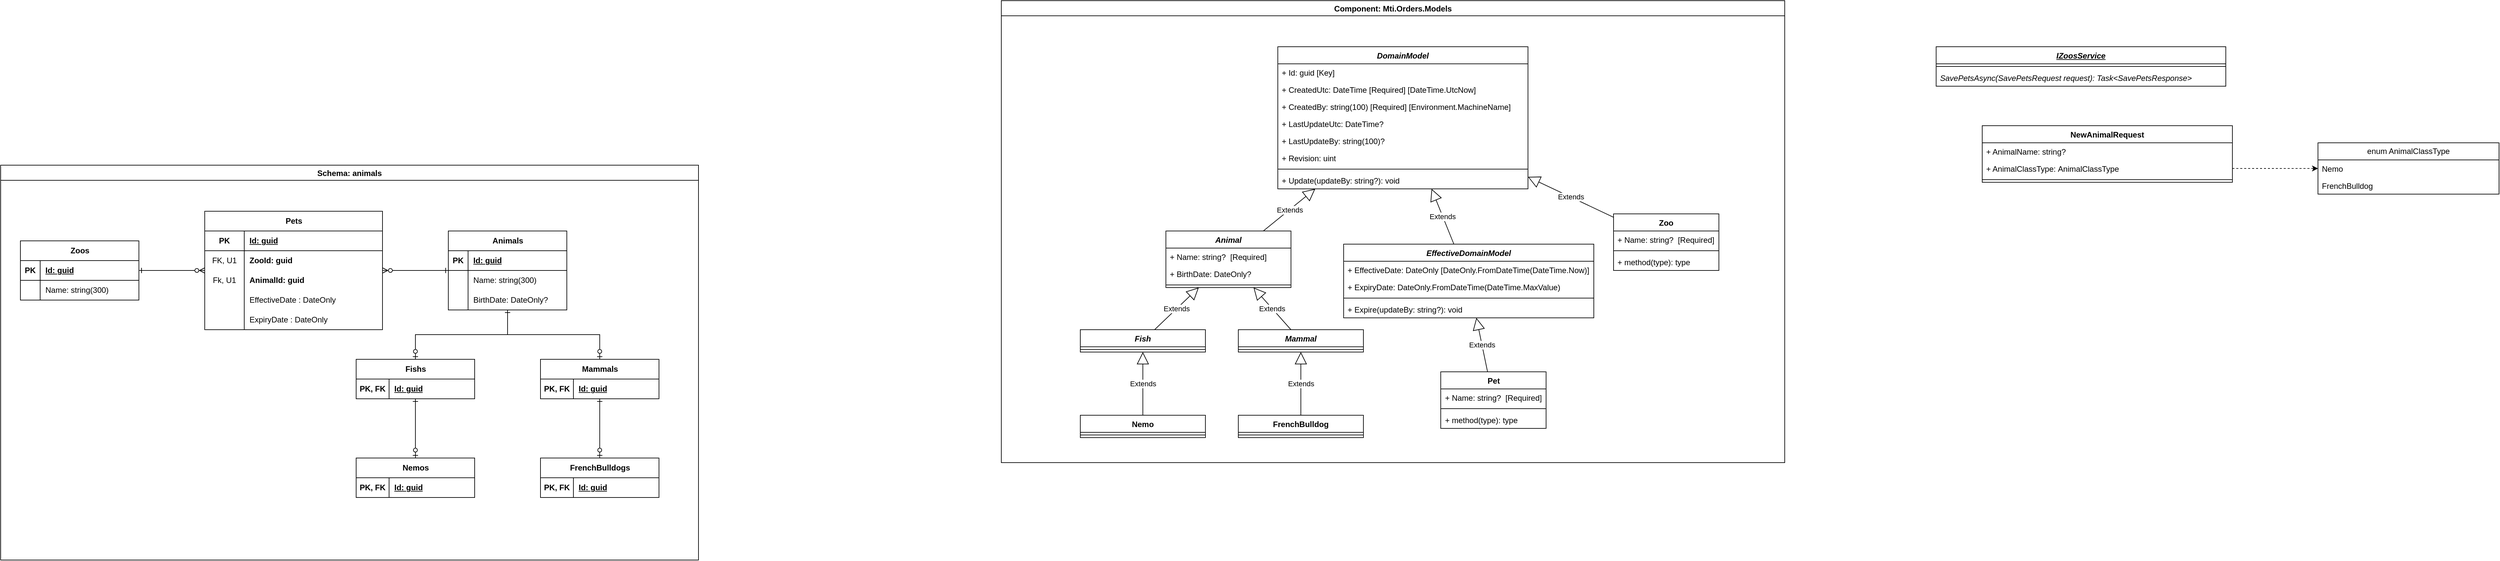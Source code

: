 <mxfile version="28.0.4">
  <diagram name="Page-1" id="_4CO3BgH9kMVLNDz86mz">
    <mxGraphModel dx="1310" dy="695" grid="1" gridSize="10" guides="1" tooltips="1" connect="1" arrows="1" fold="1" page="1" pageScale="1" pageWidth="850" pageHeight="1100" math="0" shadow="0">
      <root>
        <mxCell id="0" />
        <mxCell id="1" parent="0" />
        <mxCell id="ZbPvroxc9PfUL8jWCel5-99" value="Component: Mti.Orders.Models" style="swimlane;" vertex="1" parent="1">
          <mxGeometry x="1640" y="210" width="1190" height="702" as="geometry" />
        </mxCell>
        <mxCell id="ZbPvroxc9PfUL8jWCel5-31" value="&lt;span style=&quot;text-wrap-mode: nowrap;&quot;&gt;Animal&lt;/span&gt;" style="swimlane;fontStyle=3;align=center;verticalAlign=top;childLayout=stackLayout;horizontal=1;startSize=26;horizontalStack=0;resizeParent=1;resizeParentMax=0;resizeLast=0;collapsible=1;marginBottom=0;whiteSpace=wrap;html=1;" vertex="1" parent="ZbPvroxc9PfUL8jWCel5-99">
          <mxGeometry x="250" y="350" width="190" height="86" as="geometry" />
        </mxCell>
        <mxCell id="ZbPvroxc9PfUL8jWCel5-32" value="+ Name: string?&amp;nbsp;&amp;nbsp;[Required]" style="text;strokeColor=none;fillColor=none;align=left;verticalAlign=top;spacingLeft=4;spacingRight=4;overflow=hidden;rotatable=0;points=[[0,0.5],[1,0.5]];portConstraint=eastwest;whiteSpace=wrap;html=1;" vertex="1" parent="ZbPvroxc9PfUL8jWCel5-31">
          <mxGeometry y="26" width="190" height="26" as="geometry" />
        </mxCell>
        <mxCell id="ZbPvroxc9PfUL8jWCel5-33" value="+ BirthDate: DateOnly?" style="text;strokeColor=none;fillColor=none;align=left;verticalAlign=top;spacingLeft=4;spacingRight=4;overflow=hidden;rotatable=0;points=[[0,0.5],[1,0.5]];portConstraint=eastwest;whiteSpace=wrap;html=1;" vertex="1" parent="ZbPvroxc9PfUL8jWCel5-31">
          <mxGeometry y="52" width="190" height="26" as="geometry" />
        </mxCell>
        <mxCell id="ZbPvroxc9PfUL8jWCel5-34" value="" style="line;strokeWidth=1;fillColor=none;align=left;verticalAlign=middle;spacingTop=-1;spacingLeft=3;spacingRight=3;rotatable=0;labelPosition=right;points=[];portConstraint=eastwest;strokeColor=inherit;" vertex="1" parent="ZbPvroxc9PfUL8jWCel5-31">
          <mxGeometry y="78" width="190" height="8" as="geometry" />
        </mxCell>
        <mxCell id="ZbPvroxc9PfUL8jWCel5-35" value="&lt;span style=&quot;text-wrap-mode: nowrap;&quot;&gt;Fish&lt;/span&gt;" style="swimlane;fontStyle=3;align=center;verticalAlign=top;childLayout=stackLayout;horizontal=1;startSize=26;horizontalStack=0;resizeParent=1;resizeParentMax=0;resizeLast=0;collapsible=1;marginBottom=0;whiteSpace=wrap;html=1;" vertex="1" parent="ZbPvroxc9PfUL8jWCel5-99">
          <mxGeometry x="120" y="500" width="190" height="34" as="geometry" />
        </mxCell>
        <mxCell id="ZbPvroxc9PfUL8jWCel5-36" value="" style="line;strokeWidth=1;fillColor=none;align=left;verticalAlign=middle;spacingTop=-1;spacingLeft=3;spacingRight=3;rotatable=0;labelPosition=right;points=[];portConstraint=eastwest;strokeColor=inherit;" vertex="1" parent="ZbPvroxc9PfUL8jWCel5-35">
          <mxGeometry y="26" width="190" height="8" as="geometry" />
        </mxCell>
        <mxCell id="ZbPvroxc9PfUL8jWCel5-37" value="&lt;span style=&quot;text-wrap-mode: nowrap;&quot;&gt;Mammal&lt;/span&gt;" style="swimlane;fontStyle=3;align=center;verticalAlign=top;childLayout=stackLayout;horizontal=1;startSize=26;horizontalStack=0;resizeParent=1;resizeParentMax=0;resizeLast=0;collapsible=1;marginBottom=0;whiteSpace=wrap;html=1;" vertex="1" parent="ZbPvroxc9PfUL8jWCel5-99">
          <mxGeometry x="360" y="500" width="190" height="34" as="geometry" />
        </mxCell>
        <mxCell id="ZbPvroxc9PfUL8jWCel5-38" value="" style="line;strokeWidth=1;fillColor=none;align=left;verticalAlign=middle;spacingTop=-1;spacingLeft=3;spacingRight=3;rotatable=0;labelPosition=right;points=[];portConstraint=eastwest;strokeColor=inherit;" vertex="1" parent="ZbPvroxc9PfUL8jWCel5-37">
          <mxGeometry y="26" width="190" height="8" as="geometry" />
        </mxCell>
        <mxCell id="ZbPvroxc9PfUL8jWCel5-39" value="Extends" style="endArrow=block;endSize=16;endFill=0;html=1;rounded=0;" edge="1" parent="ZbPvroxc9PfUL8jWCel5-99" source="ZbPvroxc9PfUL8jWCel5-35" target="ZbPvroxc9PfUL8jWCel5-31">
          <mxGeometry width="160" relative="1" as="geometry">
            <mxPoint x="200" y="600" as="sourcePoint" />
            <mxPoint x="360" y="600" as="targetPoint" />
          </mxGeometry>
        </mxCell>
        <mxCell id="ZbPvroxc9PfUL8jWCel5-40" value="Extends" style="endArrow=block;endSize=16;endFill=0;html=1;rounded=0;" edge="1" parent="ZbPvroxc9PfUL8jWCel5-99" source="ZbPvroxc9PfUL8jWCel5-37" target="ZbPvroxc9PfUL8jWCel5-31">
          <mxGeometry width="160" relative="1" as="geometry">
            <mxPoint x="320" y="664" as="sourcePoint" />
            <mxPoint x="396" y="580" as="targetPoint" />
          </mxGeometry>
        </mxCell>
        <mxCell id="ZbPvroxc9PfUL8jWCel5-41" value="&lt;span style=&quot;text-wrap-mode: nowrap;&quot;&gt;Nemo&lt;/span&gt;" style="swimlane;fontStyle=1;align=center;verticalAlign=top;childLayout=stackLayout;horizontal=1;startSize=26;horizontalStack=0;resizeParent=1;resizeParentMax=0;resizeLast=0;collapsible=1;marginBottom=0;whiteSpace=wrap;html=1;" vertex="1" parent="ZbPvroxc9PfUL8jWCel5-99">
          <mxGeometry x="120" y="630" width="190" height="34" as="geometry" />
        </mxCell>
        <mxCell id="ZbPvroxc9PfUL8jWCel5-42" value="" style="line;strokeWidth=1;fillColor=none;align=left;verticalAlign=middle;spacingTop=-1;spacingLeft=3;spacingRight=3;rotatable=0;labelPosition=right;points=[];portConstraint=eastwest;strokeColor=inherit;" vertex="1" parent="ZbPvroxc9PfUL8jWCel5-41">
          <mxGeometry y="26" width="190" height="8" as="geometry" />
        </mxCell>
        <mxCell id="ZbPvroxc9PfUL8jWCel5-43" value="&lt;span style=&quot;text-wrap-mode: nowrap;&quot;&gt;FrenchBulldog&lt;/span&gt;" style="swimlane;fontStyle=1;align=center;verticalAlign=top;childLayout=stackLayout;horizontal=1;startSize=26;horizontalStack=0;resizeParent=1;resizeParentMax=0;resizeLast=0;collapsible=1;marginBottom=0;whiteSpace=wrap;html=1;" vertex="1" parent="ZbPvroxc9PfUL8jWCel5-99">
          <mxGeometry x="360" y="630" width="190" height="34" as="geometry" />
        </mxCell>
        <mxCell id="ZbPvroxc9PfUL8jWCel5-44" value="" style="line;strokeWidth=1;fillColor=none;align=left;verticalAlign=middle;spacingTop=-1;spacingLeft=3;spacingRight=3;rotatable=0;labelPosition=right;points=[];portConstraint=eastwest;strokeColor=inherit;" vertex="1" parent="ZbPvroxc9PfUL8jWCel5-43">
          <mxGeometry y="26" width="190" height="8" as="geometry" />
        </mxCell>
        <mxCell id="ZbPvroxc9PfUL8jWCel5-45" value="Extends" style="endArrow=block;endSize=16;endFill=0;html=1;rounded=0;" edge="1" parent="ZbPvroxc9PfUL8jWCel5-99" source="ZbPvroxc9PfUL8jWCel5-41" target="ZbPvroxc9PfUL8jWCel5-35">
          <mxGeometry width="160" relative="1" as="geometry">
            <mxPoint x="280" y="794" as="sourcePoint" />
            <mxPoint x="356" y="710" as="targetPoint" />
          </mxGeometry>
        </mxCell>
        <mxCell id="ZbPvroxc9PfUL8jWCel5-46" value="Extends" style="endArrow=block;endSize=16;endFill=0;html=1;rounded=0;" edge="1" parent="ZbPvroxc9PfUL8jWCel5-99" source="ZbPvroxc9PfUL8jWCel5-43" target="ZbPvroxc9PfUL8jWCel5-37">
          <mxGeometry width="160" relative="1" as="geometry">
            <mxPoint x="370" y="664" as="sourcePoint" />
            <mxPoint x="446" y="580" as="targetPoint" />
          </mxGeometry>
        </mxCell>
        <mxCell id="ZbPvroxc9PfUL8jWCel5-72" value="Extends" style="endArrow=block;endSize=16;endFill=0;html=1;rounded=0;" edge="1" parent="ZbPvroxc9PfUL8jWCel5-99" source="ZbPvroxc9PfUL8jWCel5-31" target="ZbPvroxc9PfUL8jWCel5-73">
          <mxGeometry width="160" relative="1" as="geometry">
            <mxPoint x="570" y="460" as="sourcePoint" />
            <mxPoint x="656" y="370" as="targetPoint" />
          </mxGeometry>
        </mxCell>
        <mxCell id="ZbPvroxc9PfUL8jWCel5-73" value="&lt;span style=&quot;text-wrap-mode: nowrap;&quot;&gt;DomainModel&lt;/span&gt;" style="swimlane;fontStyle=3;align=center;verticalAlign=top;childLayout=stackLayout;horizontal=1;startSize=26;horizontalStack=0;resizeParent=1;resizeParentMax=0;resizeLast=0;collapsible=1;marginBottom=0;whiteSpace=wrap;html=1;" vertex="1" parent="ZbPvroxc9PfUL8jWCel5-99">
          <mxGeometry x="420" y="70" width="380" height="216" as="geometry" />
        </mxCell>
        <mxCell id="ZbPvroxc9PfUL8jWCel5-74" value="+ Id: guid [Key]&amp;nbsp;" style="text;strokeColor=none;fillColor=none;align=left;verticalAlign=top;spacingLeft=4;spacingRight=4;overflow=hidden;rotatable=0;points=[[0,0.5],[1,0.5]];portConstraint=eastwest;whiteSpace=wrap;html=1;" vertex="1" parent="ZbPvroxc9PfUL8jWCel5-73">
          <mxGeometry y="26" width="380" height="26" as="geometry" />
        </mxCell>
        <mxCell id="ZbPvroxc9PfUL8jWCel5-75" value="+ CreatedUtc: DateTime [Required]&amp;nbsp;[DateTime.UtcNow]" style="text;strokeColor=none;fillColor=none;align=left;verticalAlign=top;spacingLeft=4;spacingRight=4;overflow=hidden;rotatable=0;points=[[0,0.5],[1,0.5]];portConstraint=eastwest;whiteSpace=wrap;html=1;" vertex="1" parent="ZbPvroxc9PfUL8jWCel5-73">
          <mxGeometry y="52" width="380" height="26" as="geometry" />
        </mxCell>
        <mxCell id="ZbPvroxc9PfUL8jWCel5-76" value="+ CreatedBy: string(100) [Required]&amp;nbsp;[Environment.MachineName]" style="text;strokeColor=none;fillColor=none;align=left;verticalAlign=top;spacingLeft=4;spacingRight=4;overflow=hidden;rotatable=0;points=[[0,0.5],[1,0.5]];portConstraint=eastwest;whiteSpace=wrap;html=1;" vertex="1" parent="ZbPvroxc9PfUL8jWCel5-73">
          <mxGeometry y="78" width="380" height="26" as="geometry" />
        </mxCell>
        <mxCell id="ZbPvroxc9PfUL8jWCel5-77" value="+ LastUpdateUtc: DateTime?" style="text;strokeColor=none;fillColor=none;align=left;verticalAlign=top;spacingLeft=4;spacingRight=4;overflow=hidden;rotatable=0;points=[[0,0.5],[1,0.5]];portConstraint=eastwest;whiteSpace=wrap;html=1;" vertex="1" parent="ZbPvroxc9PfUL8jWCel5-73">
          <mxGeometry y="104" width="380" height="26" as="geometry" />
        </mxCell>
        <mxCell id="ZbPvroxc9PfUL8jWCel5-78" value="+ LastUpdateBy: string(100)?" style="text;strokeColor=none;fillColor=none;align=left;verticalAlign=top;spacingLeft=4;spacingRight=4;overflow=hidden;rotatable=0;points=[[0,0.5],[1,0.5]];portConstraint=eastwest;whiteSpace=wrap;html=1;" vertex="1" parent="ZbPvroxc9PfUL8jWCel5-73">
          <mxGeometry y="130" width="380" height="26" as="geometry" />
        </mxCell>
        <mxCell id="ZbPvroxc9PfUL8jWCel5-79" value="+ Revision: uint" style="text;strokeColor=none;fillColor=none;align=left;verticalAlign=top;spacingLeft=4;spacingRight=4;overflow=hidden;rotatable=0;points=[[0,0.5],[1,0.5]];portConstraint=eastwest;whiteSpace=wrap;html=1;" vertex="1" parent="ZbPvroxc9PfUL8jWCel5-73">
          <mxGeometry y="156" width="380" height="26" as="geometry" />
        </mxCell>
        <mxCell id="ZbPvroxc9PfUL8jWCel5-80" value="" style="line;strokeWidth=1;fillColor=none;align=left;verticalAlign=middle;spacingTop=-1;spacingLeft=3;spacingRight=3;rotatable=0;labelPosition=right;points=[];portConstraint=eastwest;strokeColor=inherit;" vertex="1" parent="ZbPvroxc9PfUL8jWCel5-73">
          <mxGeometry y="182" width="380" height="8" as="geometry" />
        </mxCell>
        <mxCell id="ZbPvroxc9PfUL8jWCel5-81" value="+ Update(updateBy: string?): void" style="text;strokeColor=none;fillColor=none;align=left;verticalAlign=top;spacingLeft=4;spacingRight=4;overflow=hidden;rotatable=0;points=[[0,0.5],[1,0.5]];portConstraint=eastwest;whiteSpace=wrap;html=1;" vertex="1" parent="ZbPvroxc9PfUL8jWCel5-73">
          <mxGeometry y="190" width="380" height="26" as="geometry" />
        </mxCell>
        <mxCell id="ZbPvroxc9PfUL8jWCel5-82" value="Zoo" style="swimlane;fontStyle=1;align=center;verticalAlign=top;childLayout=stackLayout;horizontal=1;startSize=26;horizontalStack=0;resizeParent=1;resizeParentMax=0;resizeLast=0;collapsible=1;marginBottom=0;whiteSpace=wrap;html=1;" vertex="1" parent="ZbPvroxc9PfUL8jWCel5-99">
          <mxGeometry x="930" y="324" width="160" height="86" as="geometry" />
        </mxCell>
        <mxCell id="ZbPvroxc9PfUL8jWCel5-83" value="+ Name: string?&amp;nbsp;&amp;nbsp;[Required]" style="text;strokeColor=none;fillColor=none;align=left;verticalAlign=top;spacingLeft=4;spacingRight=4;overflow=hidden;rotatable=0;points=[[0,0.5],[1,0.5]];portConstraint=eastwest;whiteSpace=wrap;html=1;" vertex="1" parent="ZbPvroxc9PfUL8jWCel5-82">
          <mxGeometry y="26" width="160" height="26" as="geometry" />
        </mxCell>
        <mxCell id="ZbPvroxc9PfUL8jWCel5-84" value="" style="line;strokeWidth=1;fillColor=none;align=left;verticalAlign=middle;spacingTop=-1;spacingLeft=3;spacingRight=3;rotatable=0;labelPosition=right;points=[];portConstraint=eastwest;strokeColor=inherit;" vertex="1" parent="ZbPvroxc9PfUL8jWCel5-82">
          <mxGeometry y="52" width="160" height="8" as="geometry" />
        </mxCell>
        <mxCell id="ZbPvroxc9PfUL8jWCel5-85" value="+ method(type): type" style="text;strokeColor=none;fillColor=none;align=left;verticalAlign=top;spacingLeft=4;spacingRight=4;overflow=hidden;rotatable=0;points=[[0,0.5],[1,0.5]];portConstraint=eastwest;whiteSpace=wrap;html=1;" vertex="1" parent="ZbPvroxc9PfUL8jWCel5-82">
          <mxGeometry y="60" width="160" height="26" as="geometry" />
        </mxCell>
        <mxCell id="ZbPvroxc9PfUL8jWCel5-86" value="Extends" style="endArrow=block;endSize=16;endFill=0;html=1;rounded=0;" edge="1" parent="ZbPvroxc9PfUL8jWCel5-99" source="ZbPvroxc9PfUL8jWCel5-82" target="ZbPvroxc9PfUL8jWCel5-73">
          <mxGeometry width="160" relative="1" as="geometry">
            <mxPoint x="730" y="450" as="sourcePoint" />
            <mxPoint x="868" y="380" as="targetPoint" />
          </mxGeometry>
        </mxCell>
        <mxCell id="ZbPvroxc9PfUL8jWCel5-87" value="Pet" style="swimlane;fontStyle=1;align=center;verticalAlign=top;childLayout=stackLayout;horizontal=1;startSize=26;horizontalStack=0;resizeParent=1;resizeParentMax=0;resizeLast=0;collapsible=1;marginBottom=0;whiteSpace=wrap;html=1;" vertex="1" parent="ZbPvroxc9PfUL8jWCel5-99">
          <mxGeometry x="667.5" y="564" width="160" height="86" as="geometry" />
        </mxCell>
        <mxCell id="ZbPvroxc9PfUL8jWCel5-88" value="+ Name: string?&amp;nbsp;&amp;nbsp;[Required]" style="text;strokeColor=none;fillColor=none;align=left;verticalAlign=top;spacingLeft=4;spacingRight=4;overflow=hidden;rotatable=0;points=[[0,0.5],[1,0.5]];portConstraint=eastwest;whiteSpace=wrap;html=1;" vertex="1" parent="ZbPvroxc9PfUL8jWCel5-87">
          <mxGeometry y="26" width="160" height="26" as="geometry" />
        </mxCell>
        <mxCell id="ZbPvroxc9PfUL8jWCel5-89" value="" style="line;strokeWidth=1;fillColor=none;align=left;verticalAlign=middle;spacingTop=-1;spacingLeft=3;spacingRight=3;rotatable=0;labelPosition=right;points=[];portConstraint=eastwest;strokeColor=inherit;" vertex="1" parent="ZbPvroxc9PfUL8jWCel5-87">
          <mxGeometry y="52" width="160" height="8" as="geometry" />
        </mxCell>
        <mxCell id="ZbPvroxc9PfUL8jWCel5-90" value="+ method(type): type" style="text;strokeColor=none;fillColor=none;align=left;verticalAlign=top;spacingLeft=4;spacingRight=4;overflow=hidden;rotatable=0;points=[[0,0.5],[1,0.5]];portConstraint=eastwest;whiteSpace=wrap;html=1;" vertex="1" parent="ZbPvroxc9PfUL8jWCel5-87">
          <mxGeometry y="60" width="160" height="26" as="geometry" />
        </mxCell>
        <mxCell id="ZbPvroxc9PfUL8jWCel5-91" value="Extends" style="endArrow=block;endSize=16;endFill=0;html=1;rounded=0;" edge="1" parent="ZbPvroxc9PfUL8jWCel5-99" source="ZbPvroxc9PfUL8jWCel5-87" target="ZbPvroxc9PfUL8jWCel5-92">
          <mxGeometry width="160" relative="1" as="geometry">
            <mxPoint x="793" y="508" as="sourcePoint" />
            <mxPoint x="690" y="460" as="targetPoint" />
          </mxGeometry>
        </mxCell>
        <mxCell id="ZbPvroxc9PfUL8jWCel5-92" value="&lt;span style=&quot;text-wrap-mode: nowrap;&quot;&gt;EffectiveDomainModel&lt;/span&gt;" style="swimlane;fontStyle=3;align=center;verticalAlign=top;childLayout=stackLayout;horizontal=1;startSize=26;horizontalStack=0;resizeParent=1;resizeParentMax=0;resizeLast=0;collapsible=1;marginBottom=0;whiteSpace=wrap;html=1;" vertex="1" parent="ZbPvroxc9PfUL8jWCel5-99">
          <mxGeometry x="520" y="370" width="380" height="112" as="geometry" />
        </mxCell>
        <mxCell id="ZbPvroxc9PfUL8jWCel5-93" value="+ EffectiveDate: DateOnly [DateOnly.FromDateTime(DateTime.Now)]" style="text;strokeColor=none;fillColor=none;align=left;verticalAlign=top;spacingLeft=4;spacingRight=4;overflow=hidden;rotatable=0;points=[[0,0.5],[1,0.5]];portConstraint=eastwest;whiteSpace=wrap;html=1;" vertex="1" parent="ZbPvroxc9PfUL8jWCel5-92">
          <mxGeometry y="26" width="380" height="26" as="geometry" />
        </mxCell>
        <mxCell id="ZbPvroxc9PfUL8jWCel5-94" value="+ ExpiryDate: DateOnly.FromDateTime(DateTime.MaxValue)" style="text;strokeColor=none;fillColor=none;align=left;verticalAlign=top;spacingLeft=4;spacingRight=4;overflow=hidden;rotatable=0;points=[[0,0.5],[1,0.5]];portConstraint=eastwest;whiteSpace=wrap;html=1;" vertex="1" parent="ZbPvroxc9PfUL8jWCel5-92">
          <mxGeometry y="52" width="380" height="26" as="geometry" />
        </mxCell>
        <mxCell id="ZbPvroxc9PfUL8jWCel5-95" value="" style="line;strokeWidth=1;fillColor=none;align=left;verticalAlign=middle;spacingTop=-1;spacingLeft=3;spacingRight=3;rotatable=0;labelPosition=right;points=[];portConstraint=eastwest;strokeColor=inherit;" vertex="1" parent="ZbPvroxc9PfUL8jWCel5-92">
          <mxGeometry y="78" width="380" height="8" as="geometry" />
        </mxCell>
        <mxCell id="ZbPvroxc9PfUL8jWCel5-96" value="+ Expire(updateBy: string?): void" style="text;strokeColor=none;fillColor=none;align=left;verticalAlign=top;spacingLeft=4;spacingRight=4;overflow=hidden;rotatable=0;points=[[0,0.5],[1,0.5]];portConstraint=eastwest;whiteSpace=wrap;html=1;" vertex="1" parent="ZbPvroxc9PfUL8jWCel5-92">
          <mxGeometry y="86" width="380" height="26" as="geometry" />
        </mxCell>
        <mxCell id="ZbPvroxc9PfUL8jWCel5-97" value="Extends" style="endArrow=block;endSize=16;endFill=0;html=1;rounded=0;" edge="1" parent="ZbPvroxc9PfUL8jWCel5-99" source="ZbPvroxc9PfUL8jWCel5-92" target="ZbPvroxc9PfUL8jWCel5-73">
          <mxGeometry width="160" relative="1" as="geometry">
            <mxPoint x="951" y="792" as="sourcePoint" />
            <mxPoint x="930" y="690" as="targetPoint" />
          </mxGeometry>
        </mxCell>
        <mxCell id="ZbPvroxc9PfUL8jWCel5-100" value="Schema: animals" style="swimlane;startSize=23;" vertex="1" parent="1">
          <mxGeometry x="120" y="460" width="1060" height="600" as="geometry" />
        </mxCell>
        <mxCell id="ZbPvroxc9PfUL8jWCel5-1" value="Animals" style="shape=table;startSize=30;container=1;collapsible=1;childLayout=tableLayout;fixedRows=1;rowLines=0;fontStyle=1;align=center;resizeLast=1;html=1;" vertex="1" parent="ZbPvroxc9PfUL8jWCel5-100">
          <mxGeometry x="680" y="100" width="180" height="120" as="geometry" />
        </mxCell>
        <mxCell id="ZbPvroxc9PfUL8jWCel5-2" value="" style="shape=tableRow;horizontal=0;startSize=0;swimlaneHead=0;swimlaneBody=0;fillColor=none;collapsible=0;dropTarget=0;points=[[0,0.5],[1,0.5]];portConstraint=eastwest;top=0;left=0;right=0;bottom=1;" vertex="1" parent="ZbPvroxc9PfUL8jWCel5-1">
          <mxGeometry y="30" width="180" height="30" as="geometry" />
        </mxCell>
        <mxCell id="ZbPvroxc9PfUL8jWCel5-3" value="PK" style="shape=partialRectangle;connectable=0;fillColor=none;top=0;left=0;bottom=0;right=0;fontStyle=1;overflow=hidden;whiteSpace=wrap;html=1;" vertex="1" parent="ZbPvroxc9PfUL8jWCel5-2">
          <mxGeometry width="30" height="30" as="geometry">
            <mxRectangle width="30" height="30" as="alternateBounds" />
          </mxGeometry>
        </mxCell>
        <mxCell id="ZbPvroxc9PfUL8jWCel5-4" value="Id: guid" style="shape=partialRectangle;connectable=0;fillColor=none;top=0;left=0;bottom=0;right=0;align=left;spacingLeft=6;fontStyle=5;overflow=hidden;whiteSpace=wrap;html=1;" vertex="1" parent="ZbPvroxc9PfUL8jWCel5-2">
          <mxGeometry x="30" width="150" height="30" as="geometry">
            <mxRectangle width="150" height="30" as="alternateBounds" />
          </mxGeometry>
        </mxCell>
        <mxCell id="ZbPvroxc9PfUL8jWCel5-5" value="" style="shape=tableRow;horizontal=0;startSize=0;swimlaneHead=0;swimlaneBody=0;fillColor=none;collapsible=0;dropTarget=0;points=[[0,0.5],[1,0.5]];portConstraint=eastwest;top=0;left=0;right=0;bottom=0;" vertex="1" parent="ZbPvroxc9PfUL8jWCel5-1">
          <mxGeometry y="60" width="180" height="30" as="geometry" />
        </mxCell>
        <mxCell id="ZbPvroxc9PfUL8jWCel5-6" value="" style="shape=partialRectangle;connectable=0;fillColor=none;top=0;left=0;bottom=0;right=0;editable=1;overflow=hidden;whiteSpace=wrap;html=1;" vertex="1" parent="ZbPvroxc9PfUL8jWCel5-5">
          <mxGeometry width="30" height="30" as="geometry">
            <mxRectangle width="30" height="30" as="alternateBounds" />
          </mxGeometry>
        </mxCell>
        <mxCell id="ZbPvroxc9PfUL8jWCel5-7" value="Name: string(300)" style="shape=partialRectangle;connectable=0;fillColor=none;top=0;left=0;bottom=0;right=0;align=left;spacingLeft=6;overflow=hidden;whiteSpace=wrap;html=1;" vertex="1" parent="ZbPvroxc9PfUL8jWCel5-5">
          <mxGeometry x="30" width="150" height="30" as="geometry">
            <mxRectangle width="150" height="30" as="alternateBounds" />
          </mxGeometry>
        </mxCell>
        <mxCell id="ZbPvroxc9PfUL8jWCel5-8" value="" style="shape=tableRow;horizontal=0;startSize=0;swimlaneHead=0;swimlaneBody=0;fillColor=none;collapsible=0;dropTarget=0;points=[[0,0.5],[1,0.5]];portConstraint=eastwest;top=0;left=0;right=0;bottom=0;" vertex="1" parent="ZbPvroxc9PfUL8jWCel5-1">
          <mxGeometry y="90" width="180" height="30" as="geometry" />
        </mxCell>
        <mxCell id="ZbPvroxc9PfUL8jWCel5-9" value="" style="shape=partialRectangle;connectable=0;fillColor=none;top=0;left=0;bottom=0;right=0;editable=1;overflow=hidden;whiteSpace=wrap;html=1;" vertex="1" parent="ZbPvroxc9PfUL8jWCel5-8">
          <mxGeometry width="30" height="30" as="geometry">
            <mxRectangle width="30" height="30" as="alternateBounds" />
          </mxGeometry>
        </mxCell>
        <mxCell id="ZbPvroxc9PfUL8jWCel5-10" value="BirthDate: DateOnly?" style="shape=partialRectangle;connectable=0;fillColor=none;top=0;left=0;bottom=0;right=0;align=left;spacingLeft=6;overflow=hidden;whiteSpace=wrap;html=1;" vertex="1" parent="ZbPvroxc9PfUL8jWCel5-8">
          <mxGeometry x="30" width="150" height="30" as="geometry">
            <mxRectangle width="150" height="30" as="alternateBounds" />
          </mxGeometry>
        </mxCell>
        <mxCell id="ZbPvroxc9PfUL8jWCel5-11" style="edgeStyle=orthogonalEdgeStyle;rounded=0;orthogonalLoop=1;jettySize=auto;html=1;startArrow=ERzeroToOne;startFill=0;endArrow=ERone;endFill=0;" edge="1" parent="ZbPvroxc9PfUL8jWCel5-100" source="ZbPvroxc9PfUL8jWCel5-12" target="ZbPvroxc9PfUL8jWCel5-1">
          <mxGeometry relative="1" as="geometry" />
        </mxCell>
        <mxCell id="ZbPvroxc9PfUL8jWCel5-12" value="Fishs" style="shape=table;startSize=30;container=1;collapsible=1;childLayout=tableLayout;fixedRows=1;rowLines=0;fontStyle=1;align=center;resizeLast=1;html=1;" vertex="1" parent="ZbPvroxc9PfUL8jWCel5-100">
          <mxGeometry x="540" y="295" width="180" height="60" as="geometry" />
        </mxCell>
        <mxCell id="ZbPvroxc9PfUL8jWCel5-13" value="" style="shape=tableRow;horizontal=0;startSize=0;swimlaneHead=0;swimlaneBody=0;fillColor=none;collapsible=0;dropTarget=0;points=[[0,0.5],[1,0.5]];portConstraint=eastwest;top=0;left=0;right=0;bottom=1;" vertex="1" parent="ZbPvroxc9PfUL8jWCel5-12">
          <mxGeometry y="30" width="180" height="30" as="geometry" />
        </mxCell>
        <mxCell id="ZbPvroxc9PfUL8jWCel5-14" value="PK, FK" style="shape=partialRectangle;connectable=0;fillColor=none;top=0;left=0;bottom=0;right=0;fontStyle=1;overflow=hidden;whiteSpace=wrap;html=1;" vertex="1" parent="ZbPvroxc9PfUL8jWCel5-13">
          <mxGeometry width="50" height="30" as="geometry">
            <mxRectangle width="50" height="30" as="alternateBounds" />
          </mxGeometry>
        </mxCell>
        <mxCell id="ZbPvroxc9PfUL8jWCel5-15" value="Id: guid" style="shape=partialRectangle;connectable=0;fillColor=none;top=0;left=0;bottom=0;right=0;align=left;spacingLeft=6;fontStyle=5;overflow=hidden;whiteSpace=wrap;html=1;" vertex="1" parent="ZbPvroxc9PfUL8jWCel5-13">
          <mxGeometry x="50" width="130" height="30" as="geometry">
            <mxRectangle width="130" height="30" as="alternateBounds" />
          </mxGeometry>
        </mxCell>
        <mxCell id="ZbPvroxc9PfUL8jWCel5-16" value="Mammals" style="shape=table;startSize=30;container=1;collapsible=1;childLayout=tableLayout;fixedRows=1;rowLines=0;fontStyle=1;align=center;resizeLast=1;html=1;" vertex="1" parent="ZbPvroxc9PfUL8jWCel5-100">
          <mxGeometry x="820" y="295" width="180" height="60" as="geometry" />
        </mxCell>
        <mxCell id="ZbPvroxc9PfUL8jWCel5-17" value="" style="shape=tableRow;horizontal=0;startSize=0;swimlaneHead=0;swimlaneBody=0;fillColor=none;collapsible=0;dropTarget=0;points=[[0,0.5],[1,0.5]];portConstraint=eastwest;top=0;left=0;right=0;bottom=1;" vertex="1" parent="ZbPvroxc9PfUL8jWCel5-16">
          <mxGeometry y="30" width="180" height="30" as="geometry" />
        </mxCell>
        <mxCell id="ZbPvroxc9PfUL8jWCel5-18" value="PK, FK" style="shape=partialRectangle;connectable=0;fillColor=none;top=0;left=0;bottom=0;right=0;fontStyle=1;overflow=hidden;whiteSpace=wrap;html=1;" vertex="1" parent="ZbPvroxc9PfUL8jWCel5-17">
          <mxGeometry width="50" height="30" as="geometry">
            <mxRectangle width="50" height="30" as="alternateBounds" />
          </mxGeometry>
        </mxCell>
        <mxCell id="ZbPvroxc9PfUL8jWCel5-19" value="Id: guid" style="shape=partialRectangle;connectable=0;fillColor=none;top=0;left=0;bottom=0;right=0;align=left;spacingLeft=6;fontStyle=5;overflow=hidden;whiteSpace=wrap;html=1;" vertex="1" parent="ZbPvroxc9PfUL8jWCel5-17">
          <mxGeometry x="50" width="130" height="30" as="geometry">
            <mxRectangle width="130" height="30" as="alternateBounds" />
          </mxGeometry>
        </mxCell>
        <mxCell id="ZbPvroxc9PfUL8jWCel5-20" style="edgeStyle=orthogonalEdgeStyle;rounded=0;orthogonalLoop=1;jettySize=auto;html=1;startArrow=ERzeroToOne;startFill=0;endArrow=ERone;endFill=0;" edge="1" parent="ZbPvroxc9PfUL8jWCel5-100" source="ZbPvroxc9PfUL8jWCel5-16" target="ZbPvroxc9PfUL8jWCel5-1">
          <mxGeometry relative="1" as="geometry">
            <mxPoint x="930" y="335" as="sourcePoint" />
            <mxPoint x="1070" y="245" as="targetPoint" />
          </mxGeometry>
        </mxCell>
        <mxCell id="ZbPvroxc9PfUL8jWCel5-21" value="Nemos" style="shape=table;startSize=30;container=1;collapsible=1;childLayout=tableLayout;fixedRows=1;rowLines=0;fontStyle=1;align=center;resizeLast=1;html=1;" vertex="1" parent="ZbPvroxc9PfUL8jWCel5-100">
          <mxGeometry x="540" y="445" width="180" height="60" as="geometry" />
        </mxCell>
        <mxCell id="ZbPvroxc9PfUL8jWCel5-22" value="" style="shape=tableRow;horizontal=0;startSize=0;swimlaneHead=0;swimlaneBody=0;fillColor=none;collapsible=0;dropTarget=0;points=[[0,0.5],[1,0.5]];portConstraint=eastwest;top=0;left=0;right=0;bottom=1;" vertex="1" parent="ZbPvroxc9PfUL8jWCel5-21">
          <mxGeometry y="30" width="180" height="30" as="geometry" />
        </mxCell>
        <mxCell id="ZbPvroxc9PfUL8jWCel5-23" value="PK, FK" style="shape=partialRectangle;connectable=0;fillColor=none;top=0;left=0;bottom=0;right=0;fontStyle=1;overflow=hidden;whiteSpace=wrap;html=1;" vertex="1" parent="ZbPvroxc9PfUL8jWCel5-22">
          <mxGeometry width="50" height="30" as="geometry">
            <mxRectangle width="50" height="30" as="alternateBounds" />
          </mxGeometry>
        </mxCell>
        <mxCell id="ZbPvroxc9PfUL8jWCel5-24" value="Id: guid" style="shape=partialRectangle;connectable=0;fillColor=none;top=0;left=0;bottom=0;right=0;align=left;spacingLeft=6;fontStyle=5;overflow=hidden;whiteSpace=wrap;html=1;" vertex="1" parent="ZbPvroxc9PfUL8jWCel5-22">
          <mxGeometry x="50" width="130" height="30" as="geometry">
            <mxRectangle width="130" height="30" as="alternateBounds" />
          </mxGeometry>
        </mxCell>
        <mxCell id="ZbPvroxc9PfUL8jWCel5-25" value="FrenchBulldogs" style="shape=table;startSize=30;container=1;collapsible=1;childLayout=tableLayout;fixedRows=1;rowLines=0;fontStyle=1;align=center;resizeLast=1;html=1;" vertex="1" parent="ZbPvroxc9PfUL8jWCel5-100">
          <mxGeometry x="820" y="445" width="180" height="60" as="geometry" />
        </mxCell>
        <mxCell id="ZbPvroxc9PfUL8jWCel5-26" value="" style="shape=tableRow;horizontal=0;startSize=0;swimlaneHead=0;swimlaneBody=0;fillColor=none;collapsible=0;dropTarget=0;points=[[0,0.5],[1,0.5]];portConstraint=eastwest;top=0;left=0;right=0;bottom=1;" vertex="1" parent="ZbPvroxc9PfUL8jWCel5-25">
          <mxGeometry y="30" width="180" height="30" as="geometry" />
        </mxCell>
        <mxCell id="ZbPvroxc9PfUL8jWCel5-27" value="PK, FK" style="shape=partialRectangle;connectable=0;fillColor=none;top=0;left=0;bottom=0;right=0;fontStyle=1;overflow=hidden;whiteSpace=wrap;html=1;" vertex="1" parent="ZbPvroxc9PfUL8jWCel5-26">
          <mxGeometry width="50" height="30" as="geometry">
            <mxRectangle width="50" height="30" as="alternateBounds" />
          </mxGeometry>
        </mxCell>
        <mxCell id="ZbPvroxc9PfUL8jWCel5-28" value="Id: guid" style="shape=partialRectangle;connectable=0;fillColor=none;top=0;left=0;bottom=0;right=0;align=left;spacingLeft=6;fontStyle=5;overflow=hidden;whiteSpace=wrap;html=1;" vertex="1" parent="ZbPvroxc9PfUL8jWCel5-26">
          <mxGeometry x="50" width="130" height="30" as="geometry">
            <mxRectangle width="130" height="30" as="alternateBounds" />
          </mxGeometry>
        </mxCell>
        <mxCell id="ZbPvroxc9PfUL8jWCel5-29" style="edgeStyle=orthogonalEdgeStyle;rounded=0;orthogonalLoop=1;jettySize=auto;html=1;startArrow=ERzeroToOne;startFill=0;endArrow=ERone;endFill=0;" edge="1" parent="ZbPvroxc9PfUL8jWCel5-100" source="ZbPvroxc9PfUL8jWCel5-21" target="ZbPvroxc9PfUL8jWCel5-12">
          <mxGeometry relative="1" as="geometry">
            <mxPoint x="760" y="515" as="sourcePoint" />
            <mxPoint x="900" y="425" as="targetPoint" />
          </mxGeometry>
        </mxCell>
        <mxCell id="ZbPvroxc9PfUL8jWCel5-30" style="edgeStyle=orthogonalEdgeStyle;rounded=0;orthogonalLoop=1;jettySize=auto;html=1;startArrow=ERzeroToOne;startFill=0;endArrow=ERone;endFill=0;" edge="1" parent="ZbPvroxc9PfUL8jWCel5-100" source="ZbPvroxc9PfUL8jWCel5-25" target="ZbPvroxc9PfUL8jWCel5-16">
          <mxGeometry relative="1" as="geometry">
            <mxPoint x="770" y="475" as="sourcePoint" />
            <mxPoint x="770" y="385" as="targetPoint" />
          </mxGeometry>
        </mxCell>
        <mxCell id="ZbPvroxc9PfUL8jWCel5-47" value="Zoos" style="shape=table;startSize=30;container=1;collapsible=1;childLayout=tableLayout;fixedRows=1;rowLines=0;fontStyle=1;align=center;resizeLast=1;html=1;" vertex="1" parent="ZbPvroxc9PfUL8jWCel5-100">
          <mxGeometry x="30" y="115" width="180" height="90" as="geometry" />
        </mxCell>
        <mxCell id="ZbPvroxc9PfUL8jWCel5-48" value="" style="shape=tableRow;horizontal=0;startSize=0;swimlaneHead=0;swimlaneBody=0;fillColor=none;collapsible=0;dropTarget=0;points=[[0,0.5],[1,0.5]];portConstraint=eastwest;top=0;left=0;right=0;bottom=1;" vertex="1" parent="ZbPvroxc9PfUL8jWCel5-47">
          <mxGeometry y="30" width="180" height="30" as="geometry" />
        </mxCell>
        <mxCell id="ZbPvroxc9PfUL8jWCel5-49" value="PK" style="shape=partialRectangle;connectable=0;fillColor=none;top=0;left=0;bottom=0;right=0;fontStyle=1;overflow=hidden;whiteSpace=wrap;html=1;" vertex="1" parent="ZbPvroxc9PfUL8jWCel5-48">
          <mxGeometry width="30" height="30" as="geometry">
            <mxRectangle width="30" height="30" as="alternateBounds" />
          </mxGeometry>
        </mxCell>
        <mxCell id="ZbPvroxc9PfUL8jWCel5-50" value="Id: guid" style="shape=partialRectangle;connectable=0;fillColor=none;top=0;left=0;bottom=0;right=0;align=left;spacingLeft=6;fontStyle=5;overflow=hidden;whiteSpace=wrap;html=1;" vertex="1" parent="ZbPvroxc9PfUL8jWCel5-48">
          <mxGeometry x="30" width="150" height="30" as="geometry">
            <mxRectangle width="150" height="30" as="alternateBounds" />
          </mxGeometry>
        </mxCell>
        <mxCell id="ZbPvroxc9PfUL8jWCel5-51" value="" style="shape=tableRow;horizontal=0;startSize=0;swimlaneHead=0;swimlaneBody=0;fillColor=none;collapsible=0;dropTarget=0;points=[[0,0.5],[1,0.5]];portConstraint=eastwest;top=0;left=0;right=0;bottom=0;" vertex="1" parent="ZbPvroxc9PfUL8jWCel5-47">
          <mxGeometry y="60" width="180" height="30" as="geometry" />
        </mxCell>
        <mxCell id="ZbPvroxc9PfUL8jWCel5-52" value="" style="shape=partialRectangle;connectable=0;fillColor=none;top=0;left=0;bottom=0;right=0;editable=1;overflow=hidden;whiteSpace=wrap;html=1;" vertex="1" parent="ZbPvroxc9PfUL8jWCel5-51">
          <mxGeometry width="30" height="30" as="geometry">
            <mxRectangle width="30" height="30" as="alternateBounds" />
          </mxGeometry>
        </mxCell>
        <mxCell id="ZbPvroxc9PfUL8jWCel5-53" value="Name: string(300)" style="shape=partialRectangle;connectable=0;fillColor=none;top=0;left=0;bottom=0;right=0;align=left;spacingLeft=6;overflow=hidden;whiteSpace=wrap;html=1;" vertex="1" parent="ZbPvroxc9PfUL8jWCel5-51">
          <mxGeometry x="30" width="150" height="30" as="geometry">
            <mxRectangle width="150" height="30" as="alternateBounds" />
          </mxGeometry>
        </mxCell>
        <mxCell id="ZbPvroxc9PfUL8jWCel5-54" style="edgeStyle=orthogonalEdgeStyle;rounded=0;orthogonalLoop=1;jettySize=auto;html=1;startArrow=ERzeroToMany;startFill=0;endArrow=ERone;endFill=0;" edge="1" parent="ZbPvroxc9PfUL8jWCel5-100" source="ZbPvroxc9PfUL8jWCel5-56" target="ZbPvroxc9PfUL8jWCel5-1">
          <mxGeometry relative="1" as="geometry" />
        </mxCell>
        <mxCell id="ZbPvroxc9PfUL8jWCel5-55" style="edgeStyle=orthogonalEdgeStyle;rounded=0;orthogonalLoop=1;jettySize=auto;html=1;startArrow=ERzeroToMany;startFill=0;endArrow=ERone;endFill=0;" edge="1" parent="ZbPvroxc9PfUL8jWCel5-100" source="ZbPvroxc9PfUL8jWCel5-56" target="ZbPvroxc9PfUL8jWCel5-47">
          <mxGeometry relative="1" as="geometry" />
        </mxCell>
        <mxCell id="ZbPvroxc9PfUL8jWCel5-56" value="Pets" style="shape=table;startSize=30;container=1;collapsible=1;childLayout=tableLayout;fixedRows=1;rowLines=0;fontStyle=1;align=center;resizeLast=1;html=1;" vertex="1" parent="ZbPvroxc9PfUL8jWCel5-100">
          <mxGeometry x="310" y="70" width="270" height="180" as="geometry" />
        </mxCell>
        <mxCell id="ZbPvroxc9PfUL8jWCel5-57" value="" style="shape=tableRow;horizontal=0;startSize=0;swimlaneHead=0;swimlaneBody=0;fillColor=none;collapsible=0;dropTarget=0;points=[[0,0.5],[1,0.5]];portConstraint=eastwest;top=0;left=0;right=0;bottom=1;" vertex="1" parent="ZbPvroxc9PfUL8jWCel5-56">
          <mxGeometry y="30" width="270" height="30" as="geometry" />
        </mxCell>
        <mxCell id="ZbPvroxc9PfUL8jWCel5-58" value="PK" style="shape=partialRectangle;connectable=0;fillColor=none;top=0;left=0;bottom=0;right=0;fontStyle=1;overflow=hidden;whiteSpace=wrap;html=1;" vertex="1" parent="ZbPvroxc9PfUL8jWCel5-57">
          <mxGeometry width="60" height="30" as="geometry">
            <mxRectangle width="60" height="30" as="alternateBounds" />
          </mxGeometry>
        </mxCell>
        <mxCell id="ZbPvroxc9PfUL8jWCel5-59" value="Id: guid" style="shape=partialRectangle;connectable=0;fillColor=none;top=0;left=0;bottom=0;right=0;align=left;spacingLeft=6;fontStyle=5;overflow=hidden;whiteSpace=wrap;html=1;" vertex="1" parent="ZbPvroxc9PfUL8jWCel5-57">
          <mxGeometry x="60" width="210" height="30" as="geometry">
            <mxRectangle width="210" height="30" as="alternateBounds" />
          </mxGeometry>
        </mxCell>
        <mxCell id="ZbPvroxc9PfUL8jWCel5-60" value="" style="shape=tableRow;horizontal=0;startSize=0;swimlaneHead=0;swimlaneBody=0;fillColor=none;collapsible=0;dropTarget=0;points=[[0,0.5],[1,0.5]];portConstraint=eastwest;top=0;left=0;right=0;bottom=0;" vertex="1" parent="ZbPvroxc9PfUL8jWCel5-56">
          <mxGeometry y="60" width="270" height="30" as="geometry" />
        </mxCell>
        <mxCell id="ZbPvroxc9PfUL8jWCel5-61" value="FK, U1" style="shape=partialRectangle;connectable=0;fillColor=none;top=0;left=0;bottom=0;right=0;editable=1;overflow=hidden;whiteSpace=wrap;html=1;" vertex="1" parent="ZbPvroxc9PfUL8jWCel5-60">
          <mxGeometry width="60" height="30" as="geometry">
            <mxRectangle width="60" height="30" as="alternateBounds" />
          </mxGeometry>
        </mxCell>
        <mxCell id="ZbPvroxc9PfUL8jWCel5-62" value="&lt;span style=&quot;font-weight: 700; text-align: center; text-wrap-mode: nowrap;&quot;&gt;ZooId: guid&lt;/span&gt;" style="shape=partialRectangle;connectable=0;fillColor=none;top=0;left=0;bottom=0;right=0;align=left;spacingLeft=6;overflow=hidden;whiteSpace=wrap;html=1;" vertex="1" parent="ZbPvroxc9PfUL8jWCel5-60">
          <mxGeometry x="60" width="210" height="30" as="geometry">
            <mxRectangle width="210" height="30" as="alternateBounds" />
          </mxGeometry>
        </mxCell>
        <mxCell id="ZbPvroxc9PfUL8jWCel5-63" value="" style="shape=tableRow;horizontal=0;startSize=0;swimlaneHead=0;swimlaneBody=0;fillColor=none;collapsible=0;dropTarget=0;points=[[0,0.5],[1,0.5]];portConstraint=eastwest;top=0;left=0;right=0;bottom=0;" vertex="1" parent="ZbPvroxc9PfUL8jWCel5-56">
          <mxGeometry y="90" width="270" height="30" as="geometry" />
        </mxCell>
        <mxCell id="ZbPvroxc9PfUL8jWCel5-64" value="Fk, U1" style="shape=partialRectangle;connectable=0;fillColor=none;top=0;left=0;bottom=0;right=0;editable=1;overflow=hidden;whiteSpace=wrap;html=1;" vertex="1" parent="ZbPvroxc9PfUL8jWCel5-63">
          <mxGeometry width="60" height="30" as="geometry">
            <mxRectangle width="60" height="30" as="alternateBounds" />
          </mxGeometry>
        </mxCell>
        <mxCell id="ZbPvroxc9PfUL8jWCel5-65" value="&lt;span style=&quot;font-weight: 700; text-align: center; text-wrap-mode: nowrap;&quot;&gt;AnimalId&lt;/span&gt;&lt;span style=&quot;font-weight: 700; text-align: center; text-wrap-mode: nowrap;&quot;&gt;: guid&lt;/span&gt;" style="shape=partialRectangle;connectable=0;fillColor=none;top=0;left=0;bottom=0;right=0;align=left;spacingLeft=6;overflow=hidden;whiteSpace=wrap;html=1;" vertex="1" parent="ZbPvroxc9PfUL8jWCel5-63">
          <mxGeometry x="60" width="210" height="30" as="geometry">
            <mxRectangle width="210" height="30" as="alternateBounds" />
          </mxGeometry>
        </mxCell>
        <mxCell id="ZbPvroxc9PfUL8jWCel5-66" value="" style="shape=tableRow;horizontal=0;startSize=0;swimlaneHead=0;swimlaneBody=0;fillColor=none;collapsible=0;dropTarget=0;points=[[0,0.5],[1,0.5]];portConstraint=eastwest;top=0;left=0;right=0;bottom=0;" vertex="1" parent="ZbPvroxc9PfUL8jWCel5-56">
          <mxGeometry y="120" width="270" height="30" as="geometry" />
        </mxCell>
        <mxCell id="ZbPvroxc9PfUL8jWCel5-67" value="" style="shape=partialRectangle;connectable=0;fillColor=none;top=0;left=0;bottom=0;right=0;editable=1;overflow=hidden;whiteSpace=wrap;html=1;" vertex="1" parent="ZbPvroxc9PfUL8jWCel5-66">
          <mxGeometry width="60" height="30" as="geometry">
            <mxRectangle width="60" height="30" as="alternateBounds" />
          </mxGeometry>
        </mxCell>
        <mxCell id="ZbPvroxc9PfUL8jWCel5-68" value="EffectiveDate : DateOnly&amp;nbsp;" style="shape=partialRectangle;connectable=0;fillColor=none;top=0;left=0;bottom=0;right=0;align=left;spacingLeft=6;overflow=hidden;whiteSpace=wrap;html=1;" vertex="1" parent="ZbPvroxc9PfUL8jWCel5-66">
          <mxGeometry x="60" width="210" height="30" as="geometry">
            <mxRectangle width="210" height="30" as="alternateBounds" />
          </mxGeometry>
        </mxCell>
        <mxCell id="ZbPvroxc9PfUL8jWCel5-69" value="" style="shape=tableRow;horizontal=0;startSize=0;swimlaneHead=0;swimlaneBody=0;fillColor=none;collapsible=0;dropTarget=0;points=[[0,0.5],[1,0.5]];portConstraint=eastwest;top=0;left=0;right=0;bottom=0;" vertex="1" parent="ZbPvroxc9PfUL8jWCel5-56">
          <mxGeometry y="150" width="270" height="30" as="geometry" />
        </mxCell>
        <mxCell id="ZbPvroxc9PfUL8jWCel5-70" value="" style="shape=partialRectangle;connectable=0;fillColor=none;top=0;left=0;bottom=0;right=0;editable=1;overflow=hidden;whiteSpace=wrap;html=1;" vertex="1" parent="ZbPvroxc9PfUL8jWCel5-69">
          <mxGeometry width="60" height="30" as="geometry">
            <mxRectangle width="60" height="30" as="alternateBounds" />
          </mxGeometry>
        </mxCell>
        <mxCell id="ZbPvroxc9PfUL8jWCel5-71" value="ExpiryDate : DateOnly&amp;nbsp;" style="shape=partialRectangle;connectable=0;fillColor=none;top=0;left=0;bottom=0;right=0;align=left;spacingLeft=6;overflow=hidden;whiteSpace=wrap;html=1;" vertex="1" parent="ZbPvroxc9PfUL8jWCel5-69">
          <mxGeometry x="60" width="210" height="30" as="geometry">
            <mxRectangle width="210" height="30" as="alternateBounds" />
          </mxGeometry>
        </mxCell>
        <mxCell id="ZbPvroxc9PfUL8jWCel5-101" value="IZoosService" style="swimlane;fontStyle=7;align=center;verticalAlign=top;childLayout=stackLayout;horizontal=1;startSize=26;horizontalStack=0;resizeParent=1;resizeParentMax=0;resizeLast=0;collapsible=1;marginBottom=0;whiteSpace=wrap;html=1;" vertex="1" parent="1">
          <mxGeometry x="3060" y="280" width="440" height="60" as="geometry" />
        </mxCell>
        <mxCell id="ZbPvroxc9PfUL8jWCel5-103" value="" style="line;strokeWidth=1;fillColor=none;align=left;verticalAlign=middle;spacingTop=-1;spacingLeft=3;spacingRight=3;rotatable=0;labelPosition=right;points=[];portConstraint=eastwest;strokeColor=inherit;" vertex="1" parent="ZbPvroxc9PfUL8jWCel5-101">
          <mxGeometry y="26" width="440" height="8" as="geometry" />
        </mxCell>
        <mxCell id="ZbPvroxc9PfUL8jWCel5-104" value="&lt;i&gt;SavePetsAsync(SavePetsRequest request):&amp;nbsp;&lt;/i&gt;&lt;i&gt;Task&amp;lt;SavePetsResponse&amp;gt;&lt;/i&gt;" style="text;strokeColor=none;fillColor=none;align=left;verticalAlign=top;spacingLeft=4;spacingRight=4;overflow=hidden;rotatable=0;points=[[0,0.5],[1,0.5]];portConstraint=eastwest;whiteSpace=wrap;html=1;" vertex="1" parent="ZbPvroxc9PfUL8jWCel5-101">
          <mxGeometry y="34" width="440" height="26" as="geometry" />
        </mxCell>
        <mxCell id="ZbPvroxc9PfUL8jWCel5-109" value="&lt;span style=&quot;text-wrap-mode: nowrap;&quot;&gt;NewAnimalRequest&lt;/span&gt;" style="swimlane;fontStyle=1;align=center;verticalAlign=top;childLayout=stackLayout;horizontal=1;startSize=26;horizontalStack=0;resizeParent=1;resizeParentMax=0;resizeLast=0;collapsible=1;marginBottom=0;whiteSpace=wrap;html=1;" vertex="1" parent="1">
          <mxGeometry x="3130" y="400" width="380" height="86" as="geometry" />
        </mxCell>
        <mxCell id="ZbPvroxc9PfUL8jWCel5-110" value="+ AnimalName: string?" style="text;strokeColor=none;fillColor=none;align=left;verticalAlign=top;spacingLeft=4;spacingRight=4;overflow=hidden;rotatable=0;points=[[0,0.5],[1,0.5]];portConstraint=eastwest;whiteSpace=wrap;html=1;" vertex="1" parent="ZbPvroxc9PfUL8jWCel5-109">
          <mxGeometry y="26" width="380" height="26" as="geometry" />
        </mxCell>
        <mxCell id="ZbPvroxc9PfUL8jWCel5-111" value="+ AnimalClassType:&amp;nbsp;AnimalClassType" style="text;strokeColor=none;fillColor=none;align=left;verticalAlign=top;spacingLeft=4;spacingRight=4;overflow=hidden;rotatable=0;points=[[0,0.5],[1,0.5]];portConstraint=eastwest;whiteSpace=wrap;html=1;" vertex="1" parent="ZbPvroxc9PfUL8jWCel5-109">
          <mxGeometry y="52" width="380" height="26" as="geometry" />
        </mxCell>
        <mxCell id="ZbPvroxc9PfUL8jWCel5-116" value="" style="line;strokeWidth=1;fillColor=none;align=left;verticalAlign=middle;spacingTop=-1;spacingLeft=3;spacingRight=3;rotatable=0;labelPosition=right;points=[];portConstraint=eastwest;strokeColor=inherit;" vertex="1" parent="ZbPvroxc9PfUL8jWCel5-109">
          <mxGeometry y="78" width="380" height="8" as="geometry" />
        </mxCell>
        <mxCell id="ZbPvroxc9PfUL8jWCel5-118" value="enum AnimalClassType" style="swimlane;fontStyle=0;childLayout=stackLayout;horizontal=1;startSize=26;fillColor=none;horizontalStack=0;resizeParent=1;resizeParentMax=0;resizeLast=0;collapsible=1;marginBottom=0;whiteSpace=wrap;html=1;" vertex="1" parent="1">
          <mxGeometry x="3640" y="426" width="275" height="78" as="geometry" />
        </mxCell>
        <mxCell id="ZbPvroxc9PfUL8jWCel5-119" value="Nemo" style="text;strokeColor=none;fillColor=none;align=left;verticalAlign=top;spacingLeft=4;spacingRight=4;overflow=hidden;rotatable=0;points=[[0,0.5],[1,0.5]];portConstraint=eastwest;whiteSpace=wrap;html=1;" vertex="1" parent="ZbPvroxc9PfUL8jWCel5-118">
          <mxGeometry y="26" width="275" height="26" as="geometry" />
        </mxCell>
        <mxCell id="ZbPvroxc9PfUL8jWCel5-120" value="FrenchBulldog" style="text;strokeColor=none;fillColor=none;align=left;verticalAlign=top;spacingLeft=4;spacingRight=4;overflow=hidden;rotatable=0;points=[[0,0.5],[1,0.5]];portConstraint=eastwest;whiteSpace=wrap;html=1;" vertex="1" parent="ZbPvroxc9PfUL8jWCel5-118">
          <mxGeometry y="52" width="275" height="26" as="geometry" />
        </mxCell>
        <mxCell id="ZbPvroxc9PfUL8jWCel5-122" style="edgeStyle=orthogonalEdgeStyle;rounded=0;orthogonalLoop=1;jettySize=auto;html=1;dashed=1;" edge="1" parent="1" source="ZbPvroxc9PfUL8jWCel5-111" target="ZbPvroxc9PfUL8jWCel5-118">
          <mxGeometry relative="1" as="geometry" />
        </mxCell>
      </root>
    </mxGraphModel>
  </diagram>
</mxfile>
